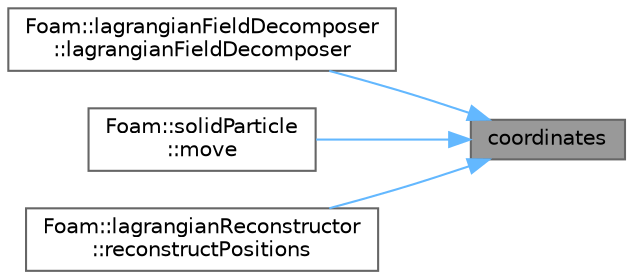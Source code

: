 digraph "coordinates"
{
 // LATEX_PDF_SIZE
  bgcolor="transparent";
  edge [fontname=Helvetica,fontsize=10,labelfontname=Helvetica,labelfontsize=10];
  node [fontname=Helvetica,fontsize=10,shape=box,height=0.2,width=0.4];
  rankdir="RL";
  Node1 [id="Node000001",label="coordinates",height=0.2,width=0.4,color="gray40", fillcolor="grey60", style="filled", fontcolor="black",tooltip=" "];
  Node1 -> Node2 [id="edge1_Node000001_Node000002",dir="back",color="steelblue1",style="solid",tooltip=" "];
  Node2 [id="Node000002",label="Foam::lagrangianFieldDecomposer\l::lagrangianFieldDecomposer",height=0.2,width=0.4,color="grey40", fillcolor="white", style="filled",URL="$classFoam_1_1lagrangianFieldDecomposer.html#a5434551b649d89f8c01e683fa5f9e6f0",tooltip=" "];
  Node1 -> Node3 [id="edge2_Node000001_Node000003",dir="back",color="steelblue1",style="solid",tooltip=" "];
  Node3 [id="Node000003",label="Foam::solidParticle\l::move",height=0.2,width=0.4,color="grey40", fillcolor="white", style="filled",URL="$classFoam_1_1solidParticle.html#a987a2a9724f365ccac09b9b9dbc7ddf1",tooltip=" "];
  Node1 -> Node4 [id="edge3_Node000001_Node000004",dir="back",color="steelblue1",style="solid",tooltip=" "];
  Node4 [id="Node000004",label="Foam::lagrangianReconstructor\l::reconstructPositions",height=0.2,width=0.4,color="grey40", fillcolor="white", style="filled",URL="$classFoam_1_1lagrangianReconstructor.html#a6673e4f0fe67c84e7888a33f47bc8e92",tooltip=" "];
}
